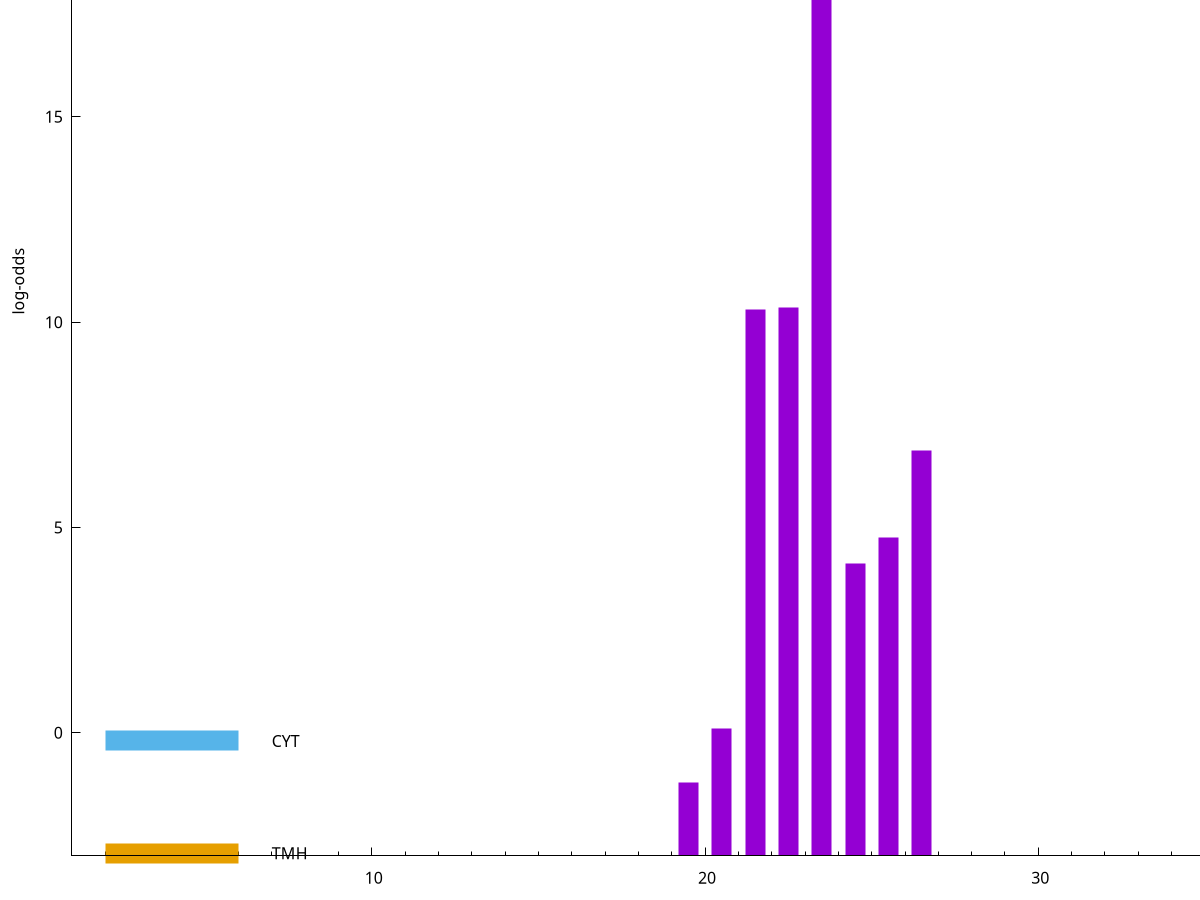 set title "LipoP predictions for SRR4017833.gff"
set size 2., 1.4
set xrange [1:70] 
set mxtics 10
set yrange [-3:25]
set y2range [0:28]
set ylabel "log-odds"
set term postscript eps color solid "Helvetica" 30
set output "SRR4017833.gff24.eps"
set arrow from 2,23.2073 to 6,23.2073 nohead lt 1 lw 20
set label "SpI" at 7,23.2073
set arrow from 2,-0.200913 to 6,-0.200913 nohead lt 3 lw 20
set label "CYT" at 7,-0.200913
set arrow from 2,-2.93403 to 6,-2.93403 nohead lt 4 lw 20
set label "TMH" at 7,-2.93403
set arrow from 2,23.2073 to 6,23.2073 nohead lt 1 lw 20
set label "SpI" at 7,23.2073
# NOTE: The scores below are the log-odds scores with the threshold
# NOTE: subtracted (a hack to make gnuplot make the histogram all
# NOTE: look nice).
plot "-" axes x1y2 title "" with impulses lt 1 lw 20
23.500000 26.206900
22.500000 13.350600
21.500000 13.316600
26.500000 9.880090
25.500000 7.767340
24.500000 7.122300
20.500000 3.113085
19.500000 1.775970
e
exit
